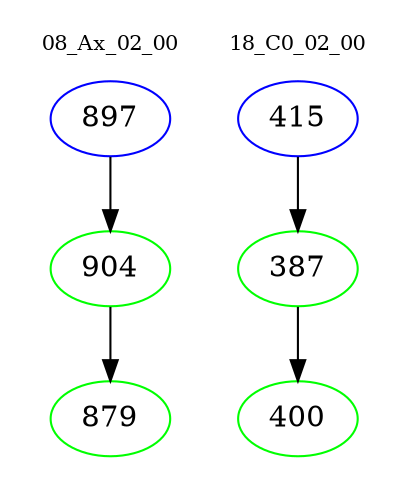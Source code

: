 digraph{
subgraph cluster_0 {
color = white
label = "08_Ax_02_00";
fontsize=10;
T0_897 [label="897", color="blue"]
T0_897 -> T0_904 [color="black"]
T0_904 [label="904", color="green"]
T0_904 -> T0_879 [color="black"]
T0_879 [label="879", color="green"]
}
subgraph cluster_1 {
color = white
label = "18_C0_02_00";
fontsize=10;
T1_415 [label="415", color="blue"]
T1_415 -> T1_387 [color="black"]
T1_387 [label="387", color="green"]
T1_387 -> T1_400 [color="black"]
T1_400 [label="400", color="green"]
}
}
